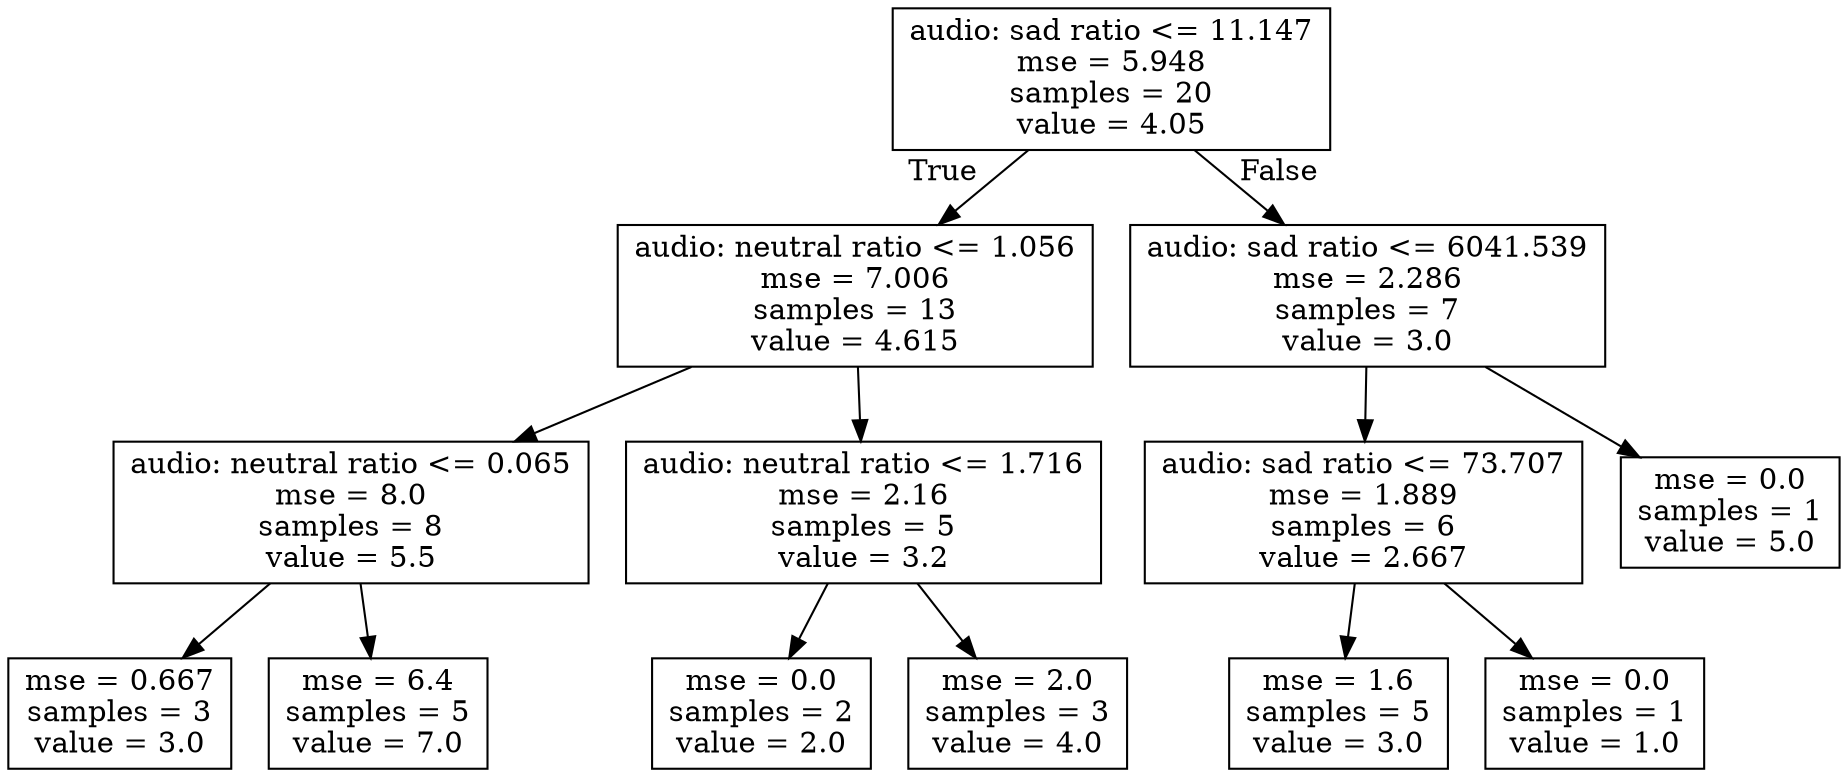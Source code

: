 digraph Tree {
node [shape=box] ;
0 [label="audio: sad ratio <= 11.147\nmse = 5.948\nsamples = 20\nvalue = 4.05"] ;
1 [label="audio: neutral ratio <= 1.056\nmse = 7.006\nsamples = 13\nvalue = 4.615"] ;
0 -> 1 [labeldistance=2.5, labelangle=45, headlabel="True"] ;
2 [label="audio: neutral ratio <= 0.065\nmse = 8.0\nsamples = 8\nvalue = 5.5"] ;
1 -> 2 ;
3 [label="mse = 0.667\nsamples = 3\nvalue = 3.0"] ;
2 -> 3 ;
4 [label="mse = 6.4\nsamples = 5\nvalue = 7.0"] ;
2 -> 4 ;
5 [label="audio: neutral ratio <= 1.716\nmse = 2.16\nsamples = 5\nvalue = 3.2"] ;
1 -> 5 ;
6 [label="mse = 0.0\nsamples = 2\nvalue = 2.0"] ;
5 -> 6 ;
7 [label="mse = 2.0\nsamples = 3\nvalue = 4.0"] ;
5 -> 7 ;
8 [label="audio: sad ratio <= 6041.539\nmse = 2.286\nsamples = 7\nvalue = 3.0"] ;
0 -> 8 [labeldistance=2.5, labelangle=-45, headlabel="False"] ;
9 [label="audio: sad ratio <= 73.707\nmse = 1.889\nsamples = 6\nvalue = 2.667"] ;
8 -> 9 ;
10 [label="mse = 1.6\nsamples = 5\nvalue = 3.0"] ;
9 -> 10 ;
11 [label="mse = 0.0\nsamples = 1\nvalue = 1.0"] ;
9 -> 11 ;
12 [label="mse = 0.0\nsamples = 1\nvalue = 5.0"] ;
8 -> 12 ;
}